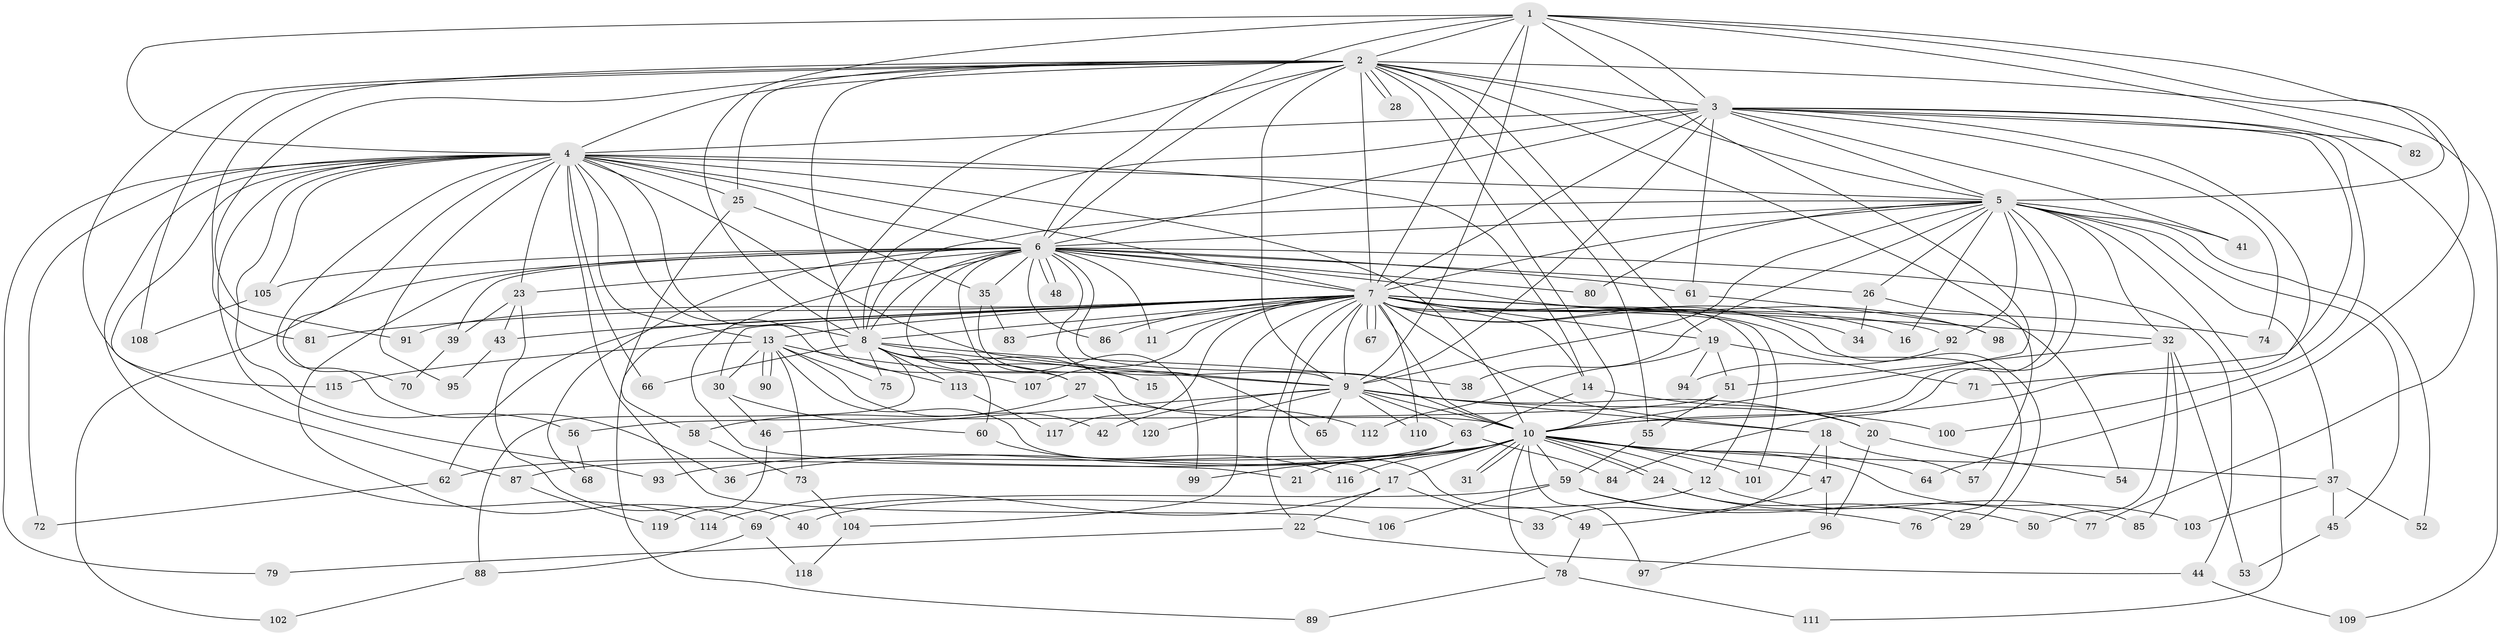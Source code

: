 // Generated by graph-tools (version 1.1) at 2025/13/03/09/25 04:13:53]
// undirected, 120 vertices, 265 edges
graph export_dot {
graph [start="1"]
  node [color=gray90,style=filled];
  1;
  2;
  3;
  4;
  5;
  6;
  7;
  8;
  9;
  10;
  11;
  12;
  13;
  14;
  15;
  16;
  17;
  18;
  19;
  20;
  21;
  22;
  23;
  24;
  25;
  26;
  27;
  28;
  29;
  30;
  31;
  32;
  33;
  34;
  35;
  36;
  37;
  38;
  39;
  40;
  41;
  42;
  43;
  44;
  45;
  46;
  47;
  48;
  49;
  50;
  51;
  52;
  53;
  54;
  55;
  56;
  57;
  58;
  59;
  60;
  61;
  62;
  63;
  64;
  65;
  66;
  67;
  68;
  69;
  70;
  71;
  72;
  73;
  74;
  75;
  76;
  77;
  78;
  79;
  80;
  81;
  82;
  83;
  84;
  85;
  86;
  87;
  88;
  89;
  90;
  91;
  92;
  93;
  94;
  95;
  96;
  97;
  98;
  99;
  100;
  101;
  102;
  103;
  104;
  105;
  106;
  107;
  108;
  109;
  110;
  111;
  112;
  113;
  114;
  115;
  116;
  117;
  118;
  119;
  120;
  1 -- 2;
  1 -- 3;
  1 -- 4;
  1 -- 5;
  1 -- 6;
  1 -- 7;
  1 -- 8;
  1 -- 9;
  1 -- 10;
  1 -- 64;
  1 -- 82;
  2 -- 3;
  2 -- 4;
  2 -- 5;
  2 -- 6;
  2 -- 7;
  2 -- 8;
  2 -- 9;
  2 -- 10;
  2 -- 19;
  2 -- 25;
  2 -- 27;
  2 -- 28;
  2 -- 28;
  2 -- 55;
  2 -- 57;
  2 -- 81;
  2 -- 91;
  2 -- 108;
  2 -- 109;
  2 -- 115;
  3 -- 4;
  3 -- 5;
  3 -- 6;
  3 -- 7;
  3 -- 8;
  3 -- 9;
  3 -- 10;
  3 -- 41;
  3 -- 61;
  3 -- 71;
  3 -- 74;
  3 -- 77;
  3 -- 82;
  3 -- 100;
  4 -- 5;
  4 -- 6;
  4 -- 7;
  4 -- 8;
  4 -- 9;
  4 -- 10;
  4 -- 13;
  4 -- 14;
  4 -- 23;
  4 -- 25;
  4 -- 36;
  4 -- 56;
  4 -- 66;
  4 -- 70;
  4 -- 72;
  4 -- 79;
  4 -- 87;
  4 -- 93;
  4 -- 95;
  4 -- 105;
  4 -- 106;
  4 -- 113;
  4 -- 114;
  5 -- 6;
  5 -- 7;
  5 -- 8;
  5 -- 9;
  5 -- 10;
  5 -- 16;
  5 -- 26;
  5 -- 32;
  5 -- 37;
  5 -- 38;
  5 -- 41;
  5 -- 45;
  5 -- 52;
  5 -- 80;
  5 -- 84;
  5 -- 92;
  5 -- 111;
  6 -- 7;
  6 -- 8;
  6 -- 9;
  6 -- 10;
  6 -- 11;
  6 -- 15;
  6 -- 21;
  6 -- 23;
  6 -- 26;
  6 -- 35;
  6 -- 39;
  6 -- 44;
  6 -- 48;
  6 -- 48;
  6 -- 61;
  6 -- 68;
  6 -- 69;
  6 -- 80;
  6 -- 86;
  6 -- 98;
  6 -- 99;
  6 -- 102;
  6 -- 105;
  7 -- 8;
  7 -- 9;
  7 -- 10;
  7 -- 11;
  7 -- 12;
  7 -- 13;
  7 -- 14;
  7 -- 16;
  7 -- 17;
  7 -- 18;
  7 -- 19;
  7 -- 22;
  7 -- 29;
  7 -- 30;
  7 -- 32;
  7 -- 34;
  7 -- 43;
  7 -- 62;
  7 -- 67;
  7 -- 67;
  7 -- 74;
  7 -- 76;
  7 -- 81;
  7 -- 83;
  7 -- 86;
  7 -- 89;
  7 -- 91;
  7 -- 92;
  7 -- 101;
  7 -- 104;
  7 -- 107;
  7 -- 110;
  7 -- 117;
  8 -- 9;
  8 -- 10;
  8 -- 15;
  8 -- 27;
  8 -- 38;
  8 -- 60;
  8 -- 66;
  8 -- 75;
  8 -- 88;
  8 -- 113;
  9 -- 10;
  9 -- 18;
  9 -- 20;
  9 -- 42;
  9 -- 46;
  9 -- 63;
  9 -- 65;
  9 -- 100;
  9 -- 110;
  9 -- 120;
  10 -- 12;
  10 -- 17;
  10 -- 21;
  10 -- 24;
  10 -- 24;
  10 -- 31;
  10 -- 31;
  10 -- 36;
  10 -- 37;
  10 -- 47;
  10 -- 59;
  10 -- 62;
  10 -- 64;
  10 -- 78;
  10 -- 93;
  10 -- 97;
  10 -- 101;
  10 -- 103;
  10 -- 116;
  12 -- 40;
  12 -- 85;
  13 -- 30;
  13 -- 42;
  13 -- 49;
  13 -- 73;
  13 -- 75;
  13 -- 90;
  13 -- 90;
  13 -- 107;
  13 -- 115;
  14 -- 20;
  14 -- 63;
  17 -- 22;
  17 -- 33;
  17 -- 114;
  18 -- 33;
  18 -- 47;
  18 -- 57;
  19 -- 51;
  19 -- 71;
  19 -- 94;
  19 -- 112;
  20 -- 54;
  20 -- 96;
  22 -- 44;
  22 -- 79;
  23 -- 39;
  23 -- 40;
  23 -- 43;
  24 -- 29;
  24 -- 50;
  25 -- 35;
  25 -- 58;
  26 -- 34;
  26 -- 54;
  27 -- 58;
  27 -- 112;
  27 -- 120;
  30 -- 46;
  30 -- 60;
  32 -- 50;
  32 -- 51;
  32 -- 53;
  32 -- 85;
  35 -- 65;
  35 -- 83;
  37 -- 45;
  37 -- 52;
  37 -- 103;
  39 -- 70;
  43 -- 95;
  44 -- 109;
  45 -- 53;
  46 -- 119;
  47 -- 49;
  47 -- 96;
  49 -- 78;
  51 -- 55;
  51 -- 56;
  55 -- 59;
  56 -- 68;
  58 -- 73;
  59 -- 69;
  59 -- 76;
  59 -- 77;
  59 -- 106;
  60 -- 116;
  61 -- 98;
  62 -- 72;
  63 -- 84;
  63 -- 87;
  63 -- 99;
  69 -- 88;
  69 -- 118;
  73 -- 104;
  78 -- 89;
  78 -- 111;
  87 -- 119;
  88 -- 102;
  92 -- 94;
  96 -- 97;
  104 -- 118;
  105 -- 108;
  113 -- 117;
}
